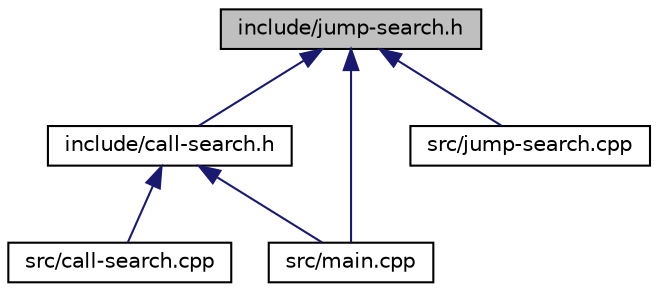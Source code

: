 digraph "include/jump-search.h"
{
 // LATEX_PDF_SIZE
  edge [fontname="Helvetica",fontsize="10",labelfontname="Helvetica",labelfontsize="10"];
  node [fontname="Helvetica",fontsize="10",shape=record];
  Node4 [label="include/jump-search.h",height=0.2,width=0.4,color="black", fillcolor="grey75", style="filled", fontcolor="black",tooltip=" "];
  Node4 -> Node5 [dir="back",color="midnightblue",fontsize="10",style="solid"];
  Node5 [label="include/call-search.h",height=0.2,width=0.4,color="black", fillcolor="white", style="filled",URL="$call-search_8h.html",tooltip=" "];
  Node5 -> Node6 [dir="back",color="midnightblue",fontsize="10",style="solid"];
  Node6 [label="src/call-search.cpp",height=0.2,width=0.4,color="black", fillcolor="white", style="filled",URL="$call-search_8cpp.html",tooltip=" "];
  Node5 -> Node7 [dir="back",color="midnightblue",fontsize="10",style="solid"];
  Node7 [label="src/main.cpp",height=0.2,width=0.4,color="black", fillcolor="white", style="filled",URL="$main_8cpp.html",tooltip="TODO."];
  Node4 -> Node8 [dir="back",color="midnightblue",fontsize="10",style="solid"];
  Node8 [label="src/jump-search.cpp",height=0.2,width=0.4,color="black", fillcolor="white", style="filled",URL="$jump-search_8cpp.html",tooltip=" "];
  Node4 -> Node7 [dir="back",color="midnightblue",fontsize="10",style="solid"];
}
